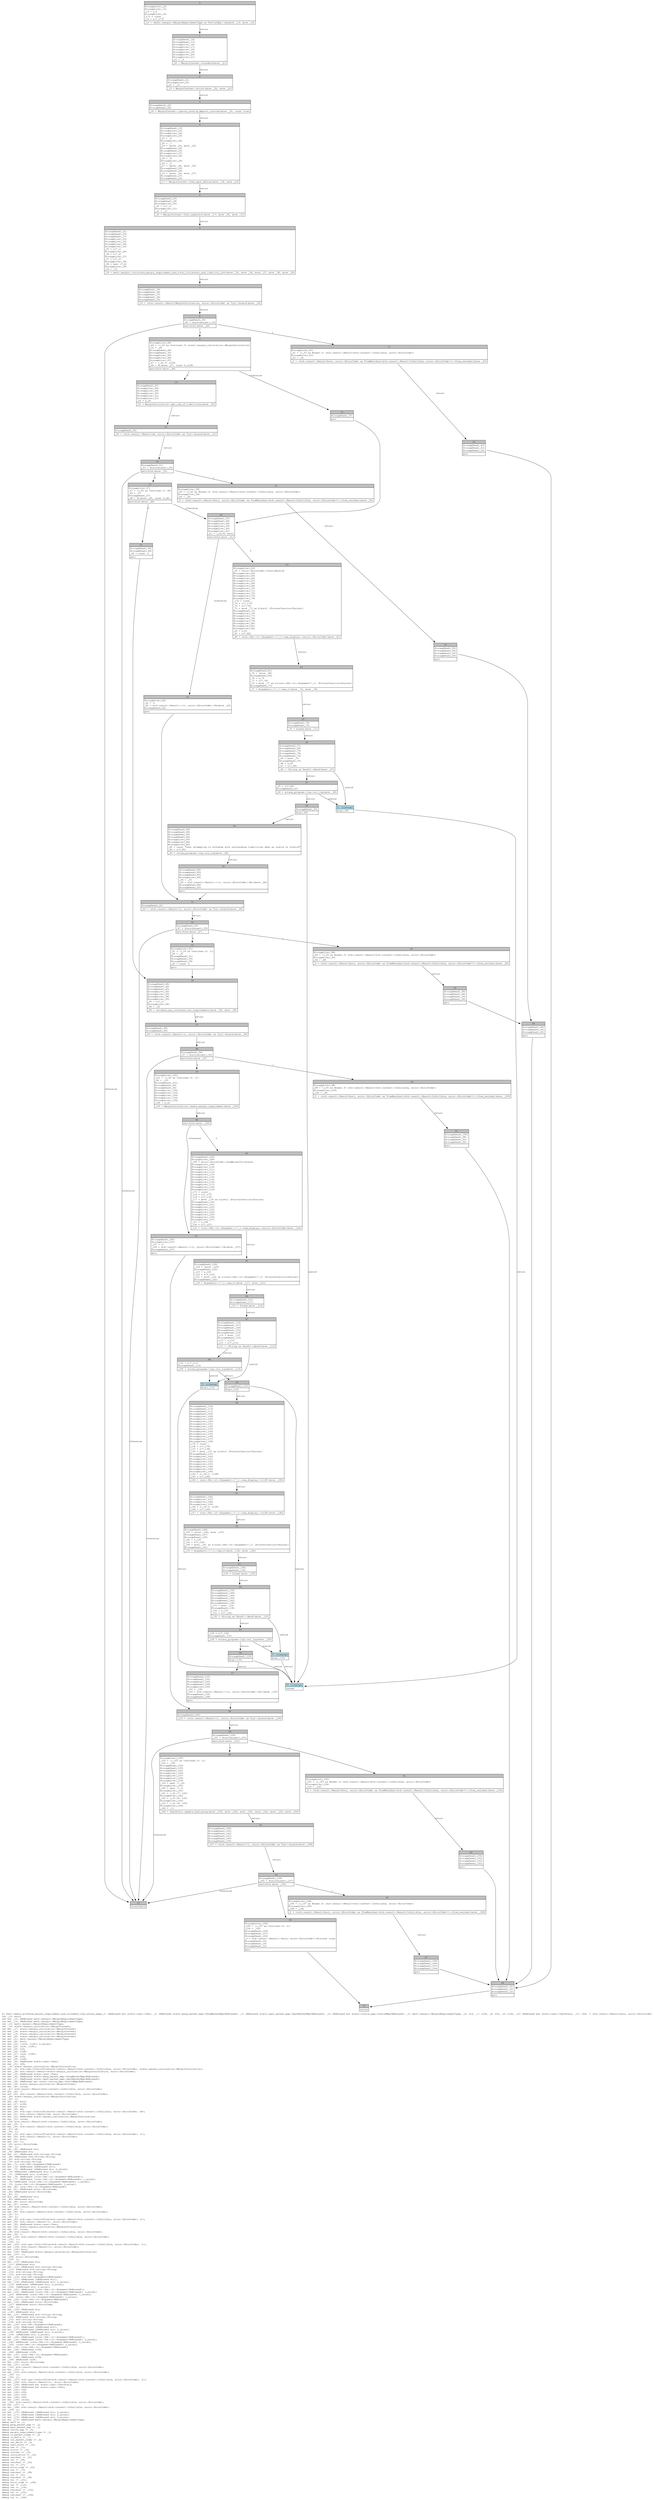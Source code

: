digraph Mir_0_4325 {
    graph [fontname="Courier, monospace"];
    node [fontname="Courier, monospace"];
    edge [fontname="Courier, monospace"];
    label=<fn User::meets_withdraw_margin_requirement_and_increment_fuel_bonus_swap(_1: &amp;ReErased mut state::user::User, _2: &amp;ReErased state::perp_market_map::PerpMarketMap&lt;ReErased&gt;, _3: &amp;ReErased state::spot_market_map::SpotMarketMap&lt;ReErased&gt;, _4: &amp;ReErased mut state::oracle_map::OracleMap&lt;ReErased&gt;, _5: math::margin::MarginRequirementType, _6: u16, _7: i128, _8: u16, _9: i128, _10: &amp;ReErased mut state::user::UserStats, _11: i64) -&gt; std::result::Result&lt;bool, error::ErrorCode&gt;<br align="left"/>let _12: bool;<br align="left"/>let mut _13: &amp;ReErased math::margin::MarginRequirementType;<br align="left"/>let mut _14: &amp;ReErased math::margin::MarginRequirementType;<br align="left"/>let _15: math::margin::MarginRequirementType;<br align="left"/>let _16: state::margin_calculation::MarginContext;<br align="left"/>let mut _17: state::margin_calculation::MarginContext;<br align="left"/>let mut _18: state::margin_calculation::MarginContext;<br align="left"/>let mut _19: state::margin_calculation::MarginContext;<br align="left"/>let mut _20: state::margin_calculation::MarginContext;<br align="left"/>let mut _21: math::margin::MarginRequirementType;<br align="left"/>let mut _22: bool;<br align="left"/>let mut _23: [(u16, i128); 2_usize];<br align="left"/>let mut _24: (u16, i128);<br align="left"/>let mut _25: u16;<br align="left"/>let mut _26: i128;<br align="left"/>let mut _27: (u16, i128);<br align="left"/>let mut _28: u16;<br align="left"/>let mut _29: i128;<br align="left"/>let mut _30: &amp;ReErased state::user::User;<br align="left"/>let mut _31: i64;<br align="left"/>let _32: state::margin_calculation::MarginCalculation;<br align="left"/>let mut _33: std::ops::ControlFlow&lt;std::result::Result&lt;std::convert::Infallible, error::ErrorCode&gt;, state::margin_calculation::MarginCalculation&gt;;<br align="left"/>let mut _34: std::result::Result&lt;state::margin_calculation::MarginCalculation, error::ErrorCode&gt;;<br align="left"/>let mut _35: &amp;ReErased state::user::User;<br align="left"/>let mut _36: &amp;ReErased state::perp_market_map::PerpMarketMap&lt;ReErased&gt;;<br align="left"/>let mut _37: &amp;ReErased state::spot_market_map::SpotMarketMap&lt;ReErased&gt;;<br align="left"/>let mut _38: &amp;ReErased mut state::oracle_map::OracleMap&lt;ReErased&gt;;<br align="left"/>let mut _39: state::margin_calculation::MarginContext;<br align="left"/>let mut _40: isize;<br align="left"/>let _41: std::result::Result&lt;std::convert::Infallible, error::ErrorCode&gt;;<br align="left"/>let mut _42: !;<br align="left"/>let mut _43: std::result::Result&lt;std::convert::Infallible, error::ErrorCode&gt;;<br align="left"/>let _44: state::margin_calculation::MarginCalculation;<br align="left"/>let _45: ();<br align="left"/>let mut _46: bool;<br align="left"/>let mut _47: u128;<br align="left"/>let mut _48: bool;<br align="left"/>let mut _49: u8;<br align="left"/>let mut _50: std::ops::ControlFlow&lt;std::result::Result&lt;std::convert::Infallible, error::ErrorCode&gt;, u8&gt;;<br align="left"/>let mut _51: std::result::Result&lt;u8, error::ErrorCode&gt;;<br align="left"/>let mut _52: &amp;ReErased state::margin_calculation::MarginCalculation;<br align="left"/>let mut _53: isize;<br align="left"/>let _54: std::result::Result&lt;std::convert::Infallible, error::ErrorCode&gt;;<br align="left"/>let mut _55: !;<br align="left"/>let mut _56: std::result::Result&lt;std::convert::Infallible, error::ErrorCode&gt;;<br align="left"/>let _57: u8;<br align="left"/>let _58: ();<br align="left"/>let mut _59: std::ops::ControlFlow&lt;std::result::Result&lt;std::convert::Infallible, error::ErrorCode&gt;, ()&gt;;<br align="left"/>let mut _60: std::result::Result&lt;(), error::ErrorCode&gt;;<br align="left"/>let mut _61: bool;<br align="left"/>let mut _62: ();<br align="left"/>let _63: error::ErrorCode;<br align="left"/>let _64: ();<br align="left"/>let mut _65: &amp;ReErased str;<br align="left"/>let _66: &amp;ReErased str;<br align="left"/>let mut _67: &amp;ReErased std::string::String;<br align="left"/>let _68: &amp;ReErased std::string::String;<br align="left"/>let _69: std::string::String;<br align="left"/>let _70: std::string::String;<br align="left"/>let mut _71: std::fmt::Arguments&lt;ReErased&gt;;<br align="left"/>let mut _72: &amp;ReErased [&amp;ReErased str];<br align="left"/>let mut _73: &amp;ReErased [&amp;ReErased str; 2_usize];<br align="left"/>let _74: &amp;ReErased [&amp;ReErased str; 2_usize];<br align="left"/>let _75: [&amp;ReErased str; 2_usize];<br align="left"/>let mut _76: &amp;ReErased [core::fmt::rt::Argument&lt;ReErased&gt;];<br align="left"/>let mut _77: &amp;ReErased [core::fmt::rt::Argument&lt;ReErased&gt;; 1_usize];<br align="left"/>let _78: &amp;ReErased [core::fmt::rt::Argument&lt;ReErased&gt;; 1_usize];<br align="left"/>let _79: [core::fmt::rt::Argument&lt;ReErased&gt;; 1_usize];<br align="left"/>let mut _80: core::fmt::rt::Argument&lt;ReErased&gt;;<br align="left"/>let mut _81: &amp;ReErased error::ErrorCode;<br align="left"/>let _82: &amp;ReErased error::ErrorCode;<br align="left"/>let _83: ();<br align="left"/>let mut _84: &amp;ReErased str;<br align="left"/>let _85: &amp;ReErased str;<br align="left"/>let mut _86: error::ErrorCode;<br align="left"/>let mut _87: isize;<br align="left"/>let _88: std::result::Result&lt;std::convert::Infallible, error::ErrorCode&gt;;<br align="left"/>let mut _89: !;<br align="left"/>let mut _90: std::result::Result&lt;std::convert::Infallible, error::ErrorCode&gt;;<br align="left"/>let _91: ();<br align="left"/>let _92: ();<br align="left"/>let mut _93: std::ops::ControlFlow&lt;std::result::Result&lt;std::convert::Infallible, error::ErrorCode&gt;, ()&gt;;<br align="left"/>let mut _94: std::result::Result&lt;(), error::ErrorCode&gt;;<br align="left"/>let mut _95: &amp;ReErased state::user::User;<br align="left"/>let mut _96: state::margin_calculation::MarginCalculation;<br align="left"/>let mut _97: isize;<br align="left"/>let _98: std::result::Result&lt;std::convert::Infallible, error::ErrorCode&gt;;<br align="left"/>let mut _99: !;<br align="left"/>let mut _100: std::result::Result&lt;std::convert::Infallible, error::ErrorCode&gt;;<br align="left"/>let _101: ();<br align="left"/>let _102: ();<br align="left"/>let mut _103: std::ops::ControlFlow&lt;std::result::Result&lt;std::convert::Infallible, error::ErrorCode&gt;, ()&gt;;<br align="left"/>let mut _104: std::result::Result&lt;(), error::ErrorCode&gt;;<br align="left"/>let mut _105: bool;<br align="left"/>let mut _106: &amp;ReErased state::margin_calculation::MarginCalculation;<br align="left"/>let mut _107: ();<br align="left"/>let _108: error::ErrorCode;<br align="left"/>let _109: ();<br align="left"/>let mut _110: &amp;ReErased str;<br align="left"/>let _111: &amp;ReErased str;<br align="left"/>let mut _112: &amp;ReErased std::string::String;<br align="left"/>let _113: &amp;ReErased std::string::String;<br align="left"/>let _114: std::string::String;<br align="left"/>let _115: std::string::String;<br align="left"/>let mut _116: std::fmt::Arguments&lt;ReErased&gt;;<br align="left"/>let mut _117: &amp;ReErased [&amp;ReErased str];<br align="left"/>let mut _118: &amp;ReErased [&amp;ReErased str; 2_usize];<br align="left"/>let _119: &amp;ReErased [&amp;ReErased str; 2_usize];<br align="left"/>let _120: [&amp;ReErased str; 2_usize];<br align="left"/>let mut _121: &amp;ReErased [core::fmt::rt::Argument&lt;ReErased&gt;];<br align="left"/>let mut _122: &amp;ReErased [core::fmt::rt::Argument&lt;ReErased&gt;; 1_usize];<br align="left"/>let _123: &amp;ReErased [core::fmt::rt::Argument&lt;ReErased&gt;; 1_usize];<br align="left"/>let _124: [core::fmt::rt::Argument&lt;ReErased&gt;; 1_usize];<br align="left"/>let mut _125: core::fmt::rt::Argument&lt;ReErased&gt;;<br align="left"/>let mut _126: &amp;ReErased error::ErrorCode;<br align="left"/>let _127: &amp;ReErased error::ErrorCode;<br align="left"/>let _128: ();<br align="left"/>let mut _129: &amp;ReErased str;<br align="left"/>let _130: &amp;ReErased str;<br align="left"/>let mut _131: &amp;ReErased std::string::String;<br align="left"/>let _132: &amp;ReErased std::string::String;<br align="left"/>let _133: std::string::String;<br align="left"/>let _134: std::string::String;<br align="left"/>let mut _135: std::fmt::Arguments&lt;ReErased&gt;;<br align="left"/>let mut _136: &amp;ReErased [&amp;ReErased str];<br align="left"/>let mut _137: &amp;ReErased [&amp;ReErased str; 2_usize];<br align="left"/>let _138: &amp;ReErased [&amp;ReErased str; 2_usize];<br align="left"/>let _139: [&amp;ReErased str; 2_usize];<br align="left"/>let mut _140: &amp;ReErased [core::fmt::rt::Argument&lt;ReErased&gt;];<br align="left"/>let mut _141: &amp;ReErased [core::fmt::rt::Argument&lt;ReErased&gt;; 2_usize];<br align="left"/>let _142: &amp;ReErased [core::fmt::rt::Argument&lt;ReErased&gt;; 2_usize];<br align="left"/>let _143: [core::fmt::rt::Argument&lt;ReErased&gt;; 2_usize];<br align="left"/>let mut _144: core::fmt::rt::Argument&lt;ReErased&gt;;<br align="left"/>let mut _145: &amp;ReErased i128;<br align="left"/>let _146: &amp;ReErased i128;<br align="left"/>let mut _147: core::fmt::rt::Argument&lt;ReErased&gt;;<br align="left"/>let mut _148: &amp;ReErased u128;<br align="left"/>let _149: &amp;ReErased u128;<br align="left"/>let mut _150: error::ErrorCode;<br align="left"/>let mut _151: isize;<br align="left"/>let _152: std::result::Result&lt;std::convert::Infallible, error::ErrorCode&gt;;<br align="left"/>let mut _153: !;<br align="left"/>let mut _154: std::result::Result&lt;std::convert::Infallible, error::ErrorCode&gt;;<br align="left"/>let _155: ();<br align="left"/>let _156: ();<br align="left"/>let mut _157: std::ops::ControlFlow&lt;std::result::Result&lt;std::convert::Infallible, error::ErrorCode&gt;, ()&gt;;<br align="left"/>let mut _158: std::result::Result&lt;(), error::ErrorCode&gt;;<br align="left"/>let mut _159: &amp;ReErased mut state::user::UserStats;<br align="left"/>let mut _160: &amp;ReErased mut state::user::User;<br align="left"/>let mut _161: u32;<br align="left"/>let mut _162: u32;<br align="left"/>let mut _163: u32;<br align="left"/>let mut _164: i64;<br align="left"/>let mut _165: isize;<br align="left"/>let _166: std::result::Result&lt;std::convert::Infallible, error::ErrorCode&gt;;<br align="left"/>let mut _167: !;<br align="left"/>let mut _168: std::result::Result&lt;std::convert::Infallible, error::ErrorCode&gt;;<br align="left"/>let _169: ();<br align="left"/>let mut _170: &amp;ReErased [&amp;ReErased str; 2_usize];<br align="left"/>let mut _171: &amp;ReErased [&amp;ReErased str; 2_usize];<br align="left"/>let mut _172: &amp;ReErased [&amp;ReErased str; 2_usize];<br align="left"/>let mut _173: &amp;ReErased math::margin::MarginRequirementType;<br align="left"/>debug self =&gt; _1;<br align="left"/>debug perp_market_map =&gt; _2;<br align="left"/>debug spot_market_map =&gt; _3;<br align="left"/>debug oracle_map =&gt; _4;<br align="left"/>debug margin_requirement_type =&gt; _5;<br align="left"/>debug in_market_index =&gt; _6;<br align="left"/>debug in_delta =&gt; _7;<br align="left"/>debug out_market_index =&gt; _8;<br align="left"/>debug out_delta =&gt; _9;<br align="left"/>debug user_stats =&gt; _10;<br align="left"/>debug now =&gt; _11;<br align="left"/>debug strict =&gt; _12;<br align="left"/>debug context =&gt; _16;<br align="left"/>debug calculation =&gt; _32;<br align="left"/>debug residual =&gt; _41;<br align="left"/>debug val =&gt; _44;<br align="left"/>debug residual =&gt; _54;<br align="left"/>debug val =&gt; _57;<br align="left"/>debug error_code =&gt; _63;<br align="left"/>debug res =&gt; _70;<br align="left"/>debug residual =&gt; _88;<br align="left"/>debug val =&gt; _91;<br align="left"/>debug residual =&gt; _98;<br align="left"/>debug val =&gt; _101;<br align="left"/>debug error_code =&gt; _108;<br align="left"/>debug res =&gt; _115;<br align="left"/>debug res =&gt; _134;<br align="left"/>debug residual =&gt; _152;<br align="left"/>debug val =&gt; _155;<br align="left"/>debug residual =&gt; _166;<br align="left"/>debug val =&gt; _169;<br align="left"/>>;
    bb0__0_4325 [shape="none", label=<<table border="0" cellborder="1" cellspacing="0"><tr><td bgcolor="gray" align="center" colspan="1">0</td></tr><tr><td align="left" balign="left">StorageLive(_12)<br/>StorageLive(_13)<br/>_13 = &amp;_5<br/>StorageLive(_14)<br/>_173 = const _<br/>_14 = &amp;(*_173)<br/></td></tr><tr><td align="left">_12 = &lt;math::margin::MarginRequirementType as PartialEq&gt;::eq(move _13, move _14)</td></tr></table>>];
    bb1__0_4325 [shape="none", label=<<table border="0" cellborder="1" cellspacing="0"><tr><td bgcolor="gray" align="center" colspan="1">1</td></tr><tr><td align="left" balign="left">StorageDead(_14)<br/>StorageDead(_13)<br/>StorageLive(_16)<br/>StorageLive(_17)<br/>StorageLive(_18)<br/>StorageLive(_19)<br/>StorageLive(_20)<br/>StorageLive(_21)<br/>_21 = _5<br/></td></tr><tr><td align="left">_20 = MarginContext::standard(move _21)</td></tr></table>>];
    bb2__0_4325 [shape="none", label=<<table border="0" cellborder="1" cellspacing="0"><tr><td bgcolor="gray" align="center" colspan="1">2</td></tr><tr><td align="left" balign="left">StorageDead(_21)<br/>StorageLive(_22)<br/>_22 = _12<br/></td></tr><tr><td align="left">_19 = MarginContext::strict(move _20, move _22)</td></tr></table>>];
    bb3__0_4325 [shape="none", label=<<table border="0" cellborder="1" cellspacing="0"><tr><td bgcolor="gray" align="center" colspan="1">3</td></tr><tr><td align="left" balign="left">StorageDead(_22)<br/>StorageDead(_20)<br/></td></tr><tr><td align="left">_18 = MarginContext::ignore_invalid_deposit_oracles(move _19, const true)</td></tr></table>>];
    bb4__0_4325 [shape="none", label=<<table border="0" cellborder="1" cellspacing="0"><tr><td bgcolor="gray" align="center" colspan="1">4</td></tr><tr><td align="left" balign="left">StorageDead(_19)<br/>StorageLive(_23)<br/>StorageLive(_24)<br/>StorageLive(_25)<br/>_25 = _6<br/>StorageLive(_26)<br/>_26 = _7<br/>_24 = (move _25, move _26)<br/>StorageDead(_26)<br/>StorageDead(_25)<br/>StorageLive(_27)<br/>StorageLive(_28)<br/>_28 = _8<br/>StorageLive(_29)<br/>_29 = _9<br/>_27 = (move _28, move _29)<br/>StorageDead(_29)<br/>StorageDead(_28)<br/>_23 = [move _24, move _27]<br/>StorageDead(_27)<br/>StorageDead(_24)<br/></td></tr><tr><td align="left">_17 = MarginContext::fuel_spot_deltas(move _18, move _23)</td></tr></table>>];
    bb5__0_4325 [shape="none", label=<<table border="0" cellborder="1" cellspacing="0"><tr><td bgcolor="gray" align="center" colspan="1">5</td></tr><tr><td align="left" balign="left">StorageDead(_23)<br/>StorageDead(_18)<br/>StorageLive(_30)<br/>_30 = &amp;(*_1)<br/>StorageLive(_31)<br/>_31 = _11<br/></td></tr><tr><td align="left">_16 = MarginContext::fuel_numerator(move _17, move _30, move _31)</td></tr></table>>];
    bb6__0_4325 [shape="none", label=<<table border="0" cellborder="1" cellspacing="0"><tr><td bgcolor="gray" align="center" colspan="1">6</td></tr><tr><td align="left" balign="left">StorageDead(_31)<br/>StorageDead(_30)<br/>StorageDead(_17)<br/>StorageLive(_32)<br/>StorageLive(_33)<br/>StorageLive(_34)<br/>StorageLive(_35)<br/>_35 = &amp;(*_1)<br/>StorageLive(_36)<br/>_36 = &amp;(*_2)<br/>StorageLive(_37)<br/>_37 = &amp;(*_3)<br/>StorageLive(_38)<br/>_38 = &amp;mut (*_4)<br/>StorageLive(_39)<br/>_39 = _16<br/></td></tr><tr><td align="left">_34 = math::margin::calculate_margin_requirement_and_total_collateral_and_liability_info(move _35, move _36, move _37, move _38, move _39)</td></tr></table>>];
    bb7__0_4325 [shape="none", label=<<table border="0" cellborder="1" cellspacing="0"><tr><td bgcolor="gray" align="center" colspan="1">7</td></tr><tr><td align="left" balign="left">StorageDead(_39)<br/>StorageDead(_38)<br/>StorageDead(_37)<br/>StorageDead(_36)<br/>StorageDead(_35)<br/></td></tr><tr><td align="left">_33 = &lt;std::result::Result&lt;MarginCalculation, error::ErrorCode&gt; as Try&gt;::branch(move _34)</td></tr></table>>];
    bb8__0_4325 [shape="none", label=<<table border="0" cellborder="1" cellspacing="0"><tr><td bgcolor="gray" align="center" colspan="1">8</td></tr><tr><td align="left" balign="left">StorageDead(_34)<br/>_40 = discriminant(_33)<br/></td></tr><tr><td align="left">switchInt(move _40)</td></tr></table>>];
    bb9__0_4325 [shape="none", label=<<table border="0" cellborder="1" cellspacing="0"><tr><td bgcolor="gray" align="center" colspan="1">9</td></tr><tr><td align="left" balign="left">StorageLive(_44)<br/>_44 = ((_33 as Continue).0: state::margin_calculation::MarginCalculation)<br/>_32 = _44<br/>StorageDead(_44)<br/>StorageDead(_33)<br/>StorageLive(_45)<br/>StorageLive(_46)<br/>StorageLive(_47)<br/>_47 = (_32.3: u128)<br/>_46 = Gt(move _47, const 0_u128)<br/></td></tr><tr><td align="left">switchInt(move _46)</td></tr></table>>];
    bb10__0_4325 [shape="none", label=<<table border="0" cellborder="1" cellspacing="0"><tr><td bgcolor="gray" align="center" colspan="1">10</td></tr><tr><td align="left">unreachable</td></tr></table>>];
    bb11__0_4325 [shape="none", label=<<table border="0" cellborder="1" cellspacing="0"><tr><td bgcolor="gray" align="center" colspan="1">11</td></tr><tr><td align="left" balign="left">StorageLive(_41)<br/>_41 = ((_33 as Break).0: std::result::Result&lt;std::convert::Infallible, error::ErrorCode&gt;)<br/>StorageLive(_43)<br/>_43 = _41<br/></td></tr><tr><td align="left">_0 = &lt;std::result::Result&lt;bool, error::ErrorCode&gt; as FromResidual&lt;std::result::Result&lt;Infallible, error::ErrorCode&gt;&gt;&gt;::from_residual(move _43)</td></tr></table>>];
    bb12__0_4325 [shape="none", label=<<table border="0" cellborder="1" cellspacing="0"><tr><td bgcolor="gray" align="center" colspan="1">12</td></tr><tr><td align="left" balign="left">StorageDead(_43)<br/>StorageDead(_41)<br/>StorageDead(_33)<br/></td></tr><tr><td align="left">goto</td></tr></table>>];
    bb13__0_4325 [shape="none", label=<<table border="0" cellborder="1" cellspacing="0"><tr><td bgcolor="gray" align="center" colspan="1">13</td></tr><tr><td align="left" balign="left">StorageDead(_47)<br/></td></tr><tr><td align="left">goto</td></tr></table>>];
    bb14__0_4325 [shape="none", label=<<table border="0" cellborder="1" cellspacing="0"><tr><td bgcolor="gray" align="center" colspan="1">14</td></tr><tr><td align="left" balign="left">StorageDead(_47)<br/>StorageLive(_48)<br/>StorageLive(_49)<br/>StorageLive(_50)<br/>StorageLive(_51)<br/>StorageLive(_52)<br/>_52 = &amp;_32<br/></td></tr><tr><td align="left">_51 = MarginCalculation::get_num_of_liabilities(move _52)</td></tr></table>>];
    bb15__0_4325 [shape="none", label=<<table border="0" cellborder="1" cellspacing="0"><tr><td bgcolor="gray" align="center" colspan="1">15</td></tr><tr><td align="left" balign="left">StorageDead(_52)<br/></td></tr><tr><td align="left">_50 = &lt;std::result::Result&lt;u8, error::ErrorCode&gt; as Try&gt;::branch(move _51)</td></tr></table>>];
    bb16__0_4325 [shape="none", label=<<table border="0" cellborder="1" cellspacing="0"><tr><td bgcolor="gray" align="center" colspan="1">16</td></tr><tr><td align="left" balign="left">StorageDead(_51)<br/>_53 = discriminant(_50)<br/></td></tr><tr><td align="left">switchInt(move _53)</td></tr></table>>];
    bb17__0_4325 [shape="none", label=<<table border="0" cellborder="1" cellspacing="0"><tr><td bgcolor="gray" align="center" colspan="1">17</td></tr><tr><td align="left" balign="left">StorageLive(_57)<br/>_57 = ((_50 as Continue).0: u8)<br/>_49 = _57<br/>StorageDead(_57)<br/>_48 = Gt(move _49, const 0_u8)<br/></td></tr><tr><td align="left">switchInt(move _48)</td></tr></table>>];
    bb18__0_4325 [shape="none", label=<<table border="0" cellborder="1" cellspacing="0"><tr><td bgcolor="gray" align="center" colspan="1">18</td></tr><tr><td align="left" balign="left">StorageLive(_54)<br/>_54 = ((_50 as Break).0: std::result::Result&lt;std::convert::Infallible, error::ErrorCode&gt;)<br/>StorageLive(_56)<br/>_56 = _54<br/></td></tr><tr><td align="left">_0 = &lt;std::result::Result&lt;bool, error::ErrorCode&gt; as FromResidual&lt;std::result::Result&lt;Infallible, error::ErrorCode&gt;&gt;&gt;::from_residual(move _56)</td></tr></table>>];
    bb19__0_4325 [shape="none", label=<<table border="0" cellborder="1" cellspacing="0"><tr><td bgcolor="gray" align="center" colspan="1">19</td></tr><tr><td align="left" balign="left">StorageDead(_56)<br/>StorageDead(_54)<br/>StorageDead(_50)<br/>StorageDead(_49)<br/></td></tr><tr><td align="left">goto</td></tr></table>>];
    bb20__0_4325 [shape="none", label=<<table border="0" cellborder="1" cellspacing="0"><tr><td bgcolor="gray" align="center" colspan="1">20</td></tr><tr><td align="left" balign="left">StorageDead(_50)<br/>StorageDead(_49)<br/>StorageLive(_58)<br/>StorageLive(_59)<br/>StorageLive(_60)<br/>StorageLive(_61)<br/>_61 = (_32.8: bool)<br/></td></tr><tr><td align="left">switchInt(move _61)</td></tr></table>>];
    bb21__0_4325 [shape="none", label=<<table border="0" cellborder="1" cellspacing="0"><tr><td bgcolor="gray" align="center" colspan="1">21</td></tr><tr><td align="left" balign="left">StorageDead(_50)<br/>StorageDead(_49)<br/>_45 = const ()<br/></td></tr><tr><td align="left">goto</td></tr></table>>];
    bb22__0_4325 [shape="none", label=<<table border="0" cellborder="1" cellspacing="0"><tr><td bgcolor="gray" align="center" colspan="1">22</td></tr><tr><td align="left" balign="left">StorageLive(_62)<br/>_62 = ()<br/>_60 = std::result::Result::&lt;(), error::ErrorCode&gt;::Ok(move _62)<br/>StorageDead(_62)<br/></td></tr><tr><td align="left">goto</td></tr></table>>];
    bb23__0_4325 [shape="none", label=<<table border="0" cellborder="1" cellspacing="0"><tr><td bgcolor="gray" align="center" colspan="1">23</td></tr><tr><td align="left" balign="left">StorageLive(_63)<br/>_63 = error::ErrorCode::InvalidOracle<br/>StorageLive(_64)<br/>StorageLive(_65)<br/>StorageLive(_66)<br/>StorageLive(_67)<br/>StorageLive(_68)<br/>StorageLive(_69)<br/>StorageLive(_70)<br/>StorageLive(_71)<br/>StorageLive(_72)<br/>StorageLive(_73)<br/>StorageLive(_74)<br/>_172 = const _<br/>_74 = &amp;(*_172)<br/>_73 = &amp;(*_74)<br/>_72 = move _73 as &amp;[&amp;str] (PointerCoercion(Unsize))<br/>StorageDead(_73)<br/>StorageLive(_76)<br/>StorageLive(_77)<br/>StorageLive(_78)<br/>StorageLive(_79)<br/>StorageLive(_80)<br/>StorageLive(_81)<br/>StorageLive(_82)<br/>_82 = &amp;_63<br/>_81 = &amp;(*_82)<br/></td></tr><tr><td align="left">_80 = core::fmt::rt::Argument::&lt;'_&gt;::new_display::&lt;error::ErrorCode&gt;(move _81)</td></tr></table>>];
    bb24__0_4325 [shape="none", label=<<table border="0" cellborder="1" cellspacing="0"><tr><td bgcolor="gray" align="center" colspan="1">24</td></tr><tr><td align="left" balign="left">StorageDead(_81)<br/>_79 = [move _80]<br/>StorageDead(_80)<br/>_78 = &amp;_79<br/>_77 = &amp;(*_78)<br/>_76 = move _77 as &amp;[core::fmt::rt::Argument&lt;'_&gt;] (PointerCoercion(Unsize))<br/>StorageDead(_77)<br/></td></tr><tr><td align="left">_71 = Arguments::&lt;'_&gt;::new_v1(move _72, move _76)</td></tr></table>>];
    bb25__0_4325 [shape="none", label=<<table border="0" cellborder="1" cellspacing="0"><tr><td bgcolor="gray" align="center" colspan="1">25</td></tr><tr><td align="left" balign="left">StorageDead(_76)<br/>StorageDead(_72)<br/></td></tr><tr><td align="left">_70 = format(move _71)</td></tr></table>>];
    bb26__0_4325 [shape="none", label=<<table border="0" cellborder="1" cellspacing="0"><tr><td bgcolor="gray" align="center" colspan="1">26</td></tr><tr><td align="left" balign="left">StorageDead(_71)<br/>StorageDead(_82)<br/>StorageDead(_79)<br/>StorageDead(_78)<br/>StorageDead(_74)<br/>_69 = move _70<br/>StorageDead(_70)<br/>_68 = &amp;_69<br/>_67 = &amp;(*_68)<br/></td></tr><tr><td align="left">_66 = &lt;String as Deref&gt;::deref(move _67)</td></tr></table>>];
    bb27__0_4325 [shape="none", label=<<table border="0" cellborder="1" cellspacing="0"><tr><td bgcolor="gray" align="center" colspan="1">27</td></tr><tr><td align="left" balign="left">_65 = &amp;(*_66)<br/>StorageDead(_67)<br/></td></tr><tr><td align="left">_64 = solana_program::log::sol_log(move _65)</td></tr></table>>];
    bb28__0_4325 [shape="none", label=<<table border="0" cellborder="1" cellspacing="0"><tr><td bgcolor="gray" align="center" colspan="1">28</td></tr><tr><td align="left" balign="left">StorageDead(_65)<br/></td></tr><tr><td align="left">drop(_69)</td></tr></table>>];
    bb29__0_4325 [shape="none", label=<<table border="0" cellborder="1" cellspacing="0"><tr><td bgcolor="gray" align="center" colspan="1">29</td></tr><tr><td align="left" balign="left">StorageDead(_69)<br/>StorageDead(_68)<br/>StorageDead(_66)<br/>StorageDead(_64)<br/>StorageLive(_83)<br/>StorageLive(_84)<br/>StorageLive(_85)<br/>_85 = const &quot;User attempting to withdraw with outstanding liabilities when an oracle is invalid&quot;<br/>_84 = &amp;(*_85)<br/></td></tr><tr><td align="left">_83 = solana_program::log::sol_log(move _84)</td></tr></table>>];
    bb30__0_4325 [shape="none", label=<<table border="0" cellborder="1" cellspacing="0"><tr><td bgcolor="gray" align="center" colspan="1">30</td></tr><tr><td align="left" balign="left">StorageDead(_84)<br/>StorageDead(_85)<br/>StorageDead(_83)<br/>StorageLive(_86)<br/>_86 = _63<br/>_60 = std::result::Result::&lt;(), error::ErrorCode&gt;::Err(move _86)<br/>StorageDead(_86)<br/>StorageDead(_63)<br/></td></tr><tr><td align="left">goto</td></tr></table>>];
    bb31__0_4325 [shape="none", label=<<table border="0" cellborder="1" cellspacing="0"><tr><td bgcolor="gray" align="center" colspan="1">31</td></tr><tr><td align="left" balign="left">StorageDead(_61)<br/></td></tr><tr><td align="left">_59 = &lt;std::result::Result&lt;(), error::ErrorCode&gt; as Try&gt;::branch(move _60)</td></tr></table>>];
    bb32__0_4325 [shape="none", label=<<table border="0" cellborder="1" cellspacing="0"><tr><td bgcolor="gray" align="center" colspan="1">32</td></tr><tr><td align="left" balign="left">StorageDead(_60)<br/>_87 = discriminant(_59)<br/></td></tr><tr><td align="left">switchInt(move _87)</td></tr></table>>];
    bb33__0_4325 [shape="none", label=<<table border="0" cellborder="1" cellspacing="0"><tr><td bgcolor="gray" align="center" colspan="1">33</td></tr><tr><td align="left" balign="left">StorageLive(_91)<br/>_91 = ((_59 as Continue).0: ())<br/>_58 = _91<br/>StorageDead(_91)<br/>StorageDead(_59)<br/>StorageDead(_58)<br/>_45 = const ()<br/></td></tr><tr><td align="left">goto</td></tr></table>>];
    bb34__0_4325 [shape="none", label=<<table border="0" cellborder="1" cellspacing="0"><tr><td bgcolor="gray" align="center" colspan="1">34</td></tr><tr><td align="left" balign="left">StorageLive(_88)<br/>_88 = ((_59 as Break).0: std::result::Result&lt;std::convert::Infallible, error::ErrorCode&gt;)<br/>StorageLive(_90)<br/>_90 = _88<br/></td></tr><tr><td align="left">_0 = &lt;std::result::Result&lt;bool, error::ErrorCode&gt; as FromResidual&lt;std::result::Result&lt;Infallible, error::ErrorCode&gt;&gt;&gt;::from_residual(move _90)</td></tr></table>>];
    bb35__0_4325 [shape="none", label=<<table border="0" cellborder="1" cellspacing="0"><tr><td bgcolor="gray" align="center" colspan="1">35</td></tr><tr><td align="left" balign="left">StorageDead(_90)<br/>StorageDead(_88)<br/>StorageDead(_59)<br/>StorageDead(_58)<br/></td></tr><tr><td align="left">goto</td></tr></table>>];
    bb36__0_4325 [shape="none", label=<<table border="0" cellborder="1" cellspacing="0"><tr><td bgcolor="gray" align="center" colspan="1">36</td></tr><tr><td align="left" balign="left">StorageDead(_48)<br/>StorageDead(_46)<br/>StorageDead(_45)<br/>StorageLive(_92)<br/>StorageLive(_93)<br/>StorageLive(_94)<br/>StorageLive(_95)<br/>_95 = &amp;(*_1)<br/>StorageLive(_96)<br/>_96 = _32<br/></td></tr><tr><td align="left">_94 = validate_any_isolated_tier_requirements(move _95, move _96)</td></tr></table>>];
    bb37__0_4325 [shape="none", label=<<table border="0" cellborder="1" cellspacing="0"><tr><td bgcolor="gray" align="center" colspan="1">37</td></tr><tr><td align="left" balign="left">StorageDead(_96)<br/>StorageDead(_95)<br/></td></tr><tr><td align="left">_93 = &lt;std::result::Result&lt;(), error::ErrorCode&gt; as Try&gt;::branch(move _94)</td></tr></table>>];
    bb38__0_4325 [shape="none", label=<<table border="0" cellborder="1" cellspacing="0"><tr><td bgcolor="gray" align="center" colspan="1">38</td></tr><tr><td align="left" balign="left">StorageDead(_94)<br/>_97 = discriminant(_93)<br/></td></tr><tr><td align="left">switchInt(move _97)</td></tr></table>>];
    bb39__0_4325 [shape="none", label=<<table border="0" cellborder="1" cellspacing="0"><tr><td bgcolor="gray" align="center" colspan="1">39</td></tr><tr><td align="left" balign="left">StorageLive(_101)<br/>_101 = ((_93 as Continue).0: ())<br/>_92 = _101<br/>StorageDead(_101)<br/>StorageDead(_93)<br/>StorageDead(_92)<br/>StorageLive(_102)<br/>StorageLive(_103)<br/>StorageLive(_104)<br/>StorageLive(_105)<br/>StorageLive(_106)<br/>_106 = &amp;_32<br/></td></tr><tr><td align="left">_105 = MarginCalculation::meets_margin_requirement(move _106)</td></tr></table>>];
    bb40__0_4325 [shape="none", label=<<table border="0" cellborder="1" cellspacing="0"><tr><td bgcolor="gray" align="center" colspan="1">40</td></tr><tr><td align="left" balign="left">StorageLive(_98)<br/>_98 = ((_93 as Break).0: std::result::Result&lt;std::convert::Infallible, error::ErrorCode&gt;)<br/>StorageLive(_100)<br/>_100 = _98<br/></td></tr><tr><td align="left">_0 = &lt;std::result::Result&lt;bool, error::ErrorCode&gt; as FromResidual&lt;std::result::Result&lt;Infallible, error::ErrorCode&gt;&gt;&gt;::from_residual(move _100)</td></tr></table>>];
    bb41__0_4325 [shape="none", label=<<table border="0" cellborder="1" cellspacing="0"><tr><td bgcolor="gray" align="center" colspan="1">41</td></tr><tr><td align="left" balign="left">StorageDead(_100)<br/>StorageDead(_98)<br/>StorageDead(_93)<br/>StorageDead(_92)<br/></td></tr><tr><td align="left">goto</td></tr></table>>];
    bb42__0_4325 [shape="none", label=<<table border="0" cellborder="1" cellspacing="0"><tr><td bgcolor="gray" align="center" colspan="1">42</td></tr><tr><td align="left">switchInt(move _105)</td></tr></table>>];
    bb43__0_4325 [shape="none", label=<<table border="0" cellborder="1" cellspacing="0"><tr><td bgcolor="gray" align="center" colspan="1">43</td></tr><tr><td align="left" balign="left">StorageDead(_106)<br/>StorageLive(_107)<br/>_107 = ()<br/>_104 = std::result::Result::&lt;(), error::ErrorCode&gt;::Ok(move _107)<br/>StorageDead(_107)<br/></td></tr><tr><td align="left">goto</td></tr></table>>];
    bb44__0_4325 [shape="none", label=<<table border="0" cellborder="1" cellspacing="0"><tr><td bgcolor="gray" align="center" colspan="1">44</td></tr><tr><td align="left" balign="left">StorageDead(_106)<br/>StorageLive(_108)<br/>_108 = error::ErrorCode::InsufficientCollateral<br/>StorageLive(_109)<br/>StorageLive(_110)<br/>StorageLive(_111)<br/>StorageLive(_112)<br/>StorageLive(_113)<br/>StorageLive(_114)<br/>StorageLive(_115)<br/>StorageLive(_116)<br/>StorageLive(_117)<br/>StorageLive(_118)<br/>StorageLive(_119)<br/>_171 = const _<br/>_119 = &amp;(*_171)<br/>_118 = &amp;(*_119)<br/>_117 = move _118 as &amp;[&amp;str] (PointerCoercion(Unsize))<br/>StorageDead(_118)<br/>StorageLive(_121)<br/>StorageLive(_122)<br/>StorageLive(_123)<br/>StorageLive(_124)<br/>StorageLive(_125)<br/>StorageLive(_126)<br/>StorageLive(_127)<br/>_127 = &amp;_108<br/>_126 = &amp;(*_127)<br/></td></tr><tr><td align="left">_125 = core::fmt::rt::Argument::&lt;'_&gt;::new_display::&lt;error::ErrorCode&gt;(move _126)</td></tr></table>>];
    bb45__0_4325 [shape="none", label=<<table border="0" cellborder="1" cellspacing="0"><tr><td bgcolor="gray" align="center" colspan="1">45</td></tr><tr><td align="left" balign="left">StorageDead(_126)<br/>_124 = [move _125]<br/>StorageDead(_125)<br/>_123 = &amp;_124<br/>_122 = &amp;(*_123)<br/>_121 = move _122 as &amp;[core::fmt::rt::Argument&lt;'_&gt;] (PointerCoercion(Unsize))<br/>StorageDead(_122)<br/></td></tr><tr><td align="left">_116 = Arguments::&lt;'_&gt;::new_v1(move _117, move _121)</td></tr></table>>];
    bb46__0_4325 [shape="none", label=<<table border="0" cellborder="1" cellspacing="0"><tr><td bgcolor="gray" align="center" colspan="1">46</td></tr><tr><td align="left" balign="left">StorageDead(_121)<br/>StorageDead(_117)<br/></td></tr><tr><td align="left">_115 = format(move _116)</td></tr></table>>];
    bb47__0_4325 [shape="none", label=<<table border="0" cellborder="1" cellspacing="0"><tr><td bgcolor="gray" align="center" colspan="1">47</td></tr><tr><td align="left" balign="left">StorageDead(_116)<br/>StorageDead(_127)<br/>StorageDead(_124)<br/>StorageDead(_123)<br/>StorageDead(_119)<br/>_114 = move _115<br/>StorageDead(_115)<br/>_113 = &amp;_114<br/>_112 = &amp;(*_113)<br/></td></tr><tr><td align="left">_111 = &lt;String as Deref&gt;::deref(move _112)</td></tr></table>>];
    bb48__0_4325 [shape="none", label=<<table border="0" cellborder="1" cellspacing="0"><tr><td bgcolor="gray" align="center" colspan="1">48</td></tr><tr><td align="left" balign="left">_110 = &amp;(*_111)<br/>StorageDead(_112)<br/></td></tr><tr><td align="left">_109 = solana_program::log::sol_log(move _110)</td></tr></table>>];
    bb49__0_4325 [shape="none", label=<<table border="0" cellborder="1" cellspacing="0"><tr><td bgcolor="gray" align="center" colspan="1">49</td></tr><tr><td align="left" balign="left">StorageDead(_110)<br/></td></tr><tr><td align="left">drop(_114)</td></tr></table>>];
    bb50__0_4325 [shape="none", label=<<table border="0" cellborder="1" cellspacing="0"><tr><td bgcolor="gray" align="center" colspan="1">50</td></tr><tr><td align="left" balign="left">StorageDead(_114)<br/>StorageDead(_113)<br/>StorageDead(_111)<br/>StorageDead(_109)<br/>StorageLive(_128)<br/>StorageLive(_129)<br/>StorageLive(_130)<br/>StorageLive(_131)<br/>StorageLive(_132)<br/>StorageLive(_133)<br/>StorageLive(_134)<br/>StorageLive(_135)<br/>StorageLive(_136)<br/>StorageLive(_137)<br/>StorageLive(_138)<br/>_170 = const _<br/>_138 = &amp;(*_170)<br/>_137 = &amp;(*_138)<br/>_136 = move _137 as &amp;[&amp;str] (PointerCoercion(Unsize))<br/>StorageDead(_137)<br/>StorageLive(_140)<br/>StorageLive(_141)<br/>StorageLive(_142)<br/>StorageLive(_143)<br/>StorageLive(_144)<br/>StorageLive(_145)<br/>StorageLive(_146)<br/>_146 = &amp;(_32.1: i128)<br/>_145 = &amp;(*_146)<br/></td></tr><tr><td align="left">_144 = core::fmt::rt::Argument::&lt;'_&gt;::new_display::&lt;i128&gt;(move _145)</td></tr></table>>];
    bb51__0_4325 [shape="none", label=<<table border="0" cellborder="1" cellspacing="0"><tr><td bgcolor="gray" align="center" colspan="1">51</td></tr><tr><td align="left" balign="left">StorageDead(_145)<br/>StorageLive(_147)<br/>StorageLive(_148)<br/>StorageLive(_149)<br/>_149 = &amp;(_32.3: u128)<br/>_148 = &amp;(*_149)<br/></td></tr><tr><td align="left">_147 = core::fmt::rt::Argument::&lt;'_&gt;::new_display::&lt;u128&gt;(move _148)</td></tr></table>>];
    bb52__0_4325 [shape="none", label=<<table border="0" cellborder="1" cellspacing="0"><tr><td bgcolor="gray" align="center" colspan="1">52</td></tr><tr><td align="left" balign="left">StorageDead(_148)<br/>_143 = [move _144, move _147]<br/>StorageDead(_147)<br/>StorageDead(_144)<br/>_142 = &amp;_143<br/>_141 = &amp;(*_142)<br/>_140 = move _141 as &amp;[core::fmt::rt::Argument&lt;'_&gt;] (PointerCoercion(Unsize))<br/>StorageDead(_141)<br/></td></tr><tr><td align="left">_135 = Arguments::&lt;'_&gt;::new_v1(move _136, move _140)</td></tr></table>>];
    bb53__0_4325 [shape="none", label=<<table border="0" cellborder="1" cellspacing="0"><tr><td bgcolor="gray" align="center" colspan="1">53</td></tr><tr><td align="left" balign="left">StorageDead(_140)<br/>StorageDead(_136)<br/></td></tr><tr><td align="left">_134 = format(move _135)</td></tr></table>>];
    bb54__0_4325 [shape="none", label=<<table border="0" cellborder="1" cellspacing="0"><tr><td bgcolor="gray" align="center" colspan="1">54</td></tr><tr><td align="left" balign="left">StorageDead(_135)<br/>StorageDead(_149)<br/>StorageDead(_146)<br/>StorageDead(_143)<br/>StorageDead(_142)<br/>StorageDead(_138)<br/>_133 = move _134<br/>StorageDead(_134)<br/>_132 = &amp;_133<br/>_131 = &amp;(*_132)<br/></td></tr><tr><td align="left">_130 = &lt;String as Deref&gt;::deref(move _131)</td></tr></table>>];
    bb55__0_4325 [shape="none", label=<<table border="0" cellborder="1" cellspacing="0"><tr><td bgcolor="gray" align="center" colspan="1">55</td></tr><tr><td align="left" balign="left">_129 = &amp;(*_130)<br/>StorageDead(_131)<br/></td></tr><tr><td align="left">_128 = solana_program::log::sol_log(move _129)</td></tr></table>>];
    bb56__0_4325 [shape="none", label=<<table border="0" cellborder="1" cellspacing="0"><tr><td bgcolor="gray" align="center" colspan="1">56</td></tr><tr><td align="left" balign="left">StorageDead(_129)<br/></td></tr><tr><td align="left">drop(_133)</td></tr></table>>];
    bb57__0_4325 [shape="none", label=<<table border="0" cellborder="1" cellspacing="0"><tr><td bgcolor="gray" align="center" colspan="1">57</td></tr><tr><td align="left" balign="left">StorageDead(_133)<br/>StorageDead(_132)<br/>StorageDead(_130)<br/>StorageDead(_128)<br/>StorageLive(_150)<br/>_150 = _108<br/>_104 = std::result::Result::&lt;(), error::ErrorCode&gt;::Err(move _150)<br/>StorageDead(_150)<br/>StorageDead(_108)<br/></td></tr><tr><td align="left">goto</td></tr></table>>];
    bb58__0_4325 [shape="none", label=<<table border="0" cellborder="1" cellspacing="0"><tr><td bgcolor="gray" align="center" colspan="1">58</td></tr><tr><td align="left" balign="left">StorageDead(_105)<br/></td></tr><tr><td align="left">_103 = &lt;std::result::Result&lt;(), error::ErrorCode&gt; as Try&gt;::branch(move _104)</td></tr></table>>];
    bb59__0_4325 [shape="none", label=<<table border="0" cellborder="1" cellspacing="0"><tr><td bgcolor="gray" align="center" colspan="1">59</td></tr><tr><td align="left" balign="left">StorageDead(_104)<br/>_151 = discriminant(_103)<br/></td></tr><tr><td align="left">switchInt(move _151)</td></tr></table>>];
    bb60__0_4325 [shape="none", label=<<table border="0" cellborder="1" cellspacing="0"><tr><td bgcolor="gray" align="center" colspan="1">60</td></tr><tr><td align="left" balign="left">StorageLive(_155)<br/>_155 = ((_103 as Continue).0: ())<br/>_102 = _155<br/>StorageDead(_155)<br/>StorageDead(_103)<br/>StorageDead(_102)<br/>StorageLive(_156)<br/>StorageLive(_157)<br/>StorageLive(_158)<br/>StorageLive(_159)<br/>_159 = &amp;mut (*_10)<br/>StorageLive(_160)<br/>_160 = &amp;mut (*_1)<br/>StorageLive(_161)<br/>_161 = (_32.17: u32)<br/>StorageLive(_162)<br/>_162 = (_32.18: u32)<br/>StorageLive(_163)<br/>_163 = (_32.19: u32)<br/>StorageLive(_164)<br/>_164 = _11<br/></td></tr><tr><td align="left">_158 = UserStats::update_fuel_bonus(move _159, move _160, move _161, move _162, move _163, move _164)</td></tr></table>>];
    bb61__0_4325 [shape="none", label=<<table border="0" cellborder="1" cellspacing="0"><tr><td bgcolor="gray" align="center" colspan="1">61</td></tr><tr><td align="left" balign="left">StorageLive(_152)<br/>_152 = ((_103 as Break).0: std::result::Result&lt;std::convert::Infallible, error::ErrorCode&gt;)<br/>StorageLive(_154)<br/>_154 = _152<br/></td></tr><tr><td align="left">_0 = &lt;std::result::Result&lt;bool, error::ErrorCode&gt; as FromResidual&lt;std::result::Result&lt;Infallible, error::ErrorCode&gt;&gt;&gt;::from_residual(move _154)</td></tr></table>>];
    bb62__0_4325 [shape="none", label=<<table border="0" cellborder="1" cellspacing="0"><tr><td bgcolor="gray" align="center" colspan="1">62</td></tr><tr><td align="left" balign="left">StorageDead(_154)<br/>StorageDead(_152)<br/>StorageDead(_103)<br/>StorageDead(_102)<br/></td></tr><tr><td align="left">goto</td></tr></table>>];
    bb63__0_4325 [shape="none", label=<<table border="0" cellborder="1" cellspacing="0"><tr><td bgcolor="gray" align="center" colspan="1">63</td></tr><tr><td align="left" balign="left">StorageDead(_164)<br/>StorageDead(_163)<br/>StorageDead(_162)<br/>StorageDead(_161)<br/>StorageDead(_160)<br/>StorageDead(_159)<br/></td></tr><tr><td align="left">_157 = &lt;std::result::Result&lt;(), error::ErrorCode&gt; as Try&gt;::branch(move _158)</td></tr></table>>];
    bb64__0_4325 [shape="none", label=<<table border="0" cellborder="1" cellspacing="0"><tr><td bgcolor="gray" align="center" colspan="1">64</td></tr><tr><td align="left" balign="left">StorageDead(_158)<br/>_165 = discriminant(_157)<br/></td></tr><tr><td align="left">switchInt(move _165)</td></tr></table>>];
    bb65__0_4325 [shape="none", label=<<table border="0" cellborder="1" cellspacing="0"><tr><td bgcolor="gray" align="center" colspan="1">65</td></tr><tr><td align="left" balign="left">StorageLive(_169)<br/>_169 = ((_157 as Continue).0: ())<br/>_156 = _169<br/>StorageDead(_169)<br/>StorageDead(_157)<br/>StorageDead(_156)<br/>_0 = std::result::Result::&lt;bool, error::ErrorCode&gt;::Ok(const true)<br/>StorageDead(_32)<br/>StorageDead(_16)<br/>StorageDead(_12)<br/></td></tr><tr><td align="left">goto</td></tr></table>>];
    bb66__0_4325 [shape="none", label=<<table border="0" cellborder="1" cellspacing="0"><tr><td bgcolor="gray" align="center" colspan="1">66</td></tr><tr><td align="left" balign="left">StorageLive(_166)<br/>_166 = ((_157 as Break).0: std::result::Result&lt;std::convert::Infallible, error::ErrorCode&gt;)<br/>StorageLive(_168)<br/>_168 = _166<br/></td></tr><tr><td align="left">_0 = &lt;std::result::Result&lt;bool, error::ErrorCode&gt; as FromResidual&lt;std::result::Result&lt;Infallible, error::ErrorCode&gt;&gt;&gt;::from_residual(move _168)</td></tr></table>>];
    bb67__0_4325 [shape="none", label=<<table border="0" cellborder="1" cellspacing="0"><tr><td bgcolor="gray" align="center" colspan="1">67</td></tr><tr><td align="left" balign="left">StorageDead(_168)<br/>StorageDead(_166)<br/>StorageDead(_157)<br/>StorageDead(_156)<br/></td></tr><tr><td align="left">goto</td></tr></table>>];
    bb68__0_4325 [shape="none", label=<<table border="0" cellborder="1" cellspacing="0"><tr><td bgcolor="gray" align="center" colspan="1">68</td></tr><tr><td align="left" balign="left">StorageDead(_48)<br/>StorageDead(_46)<br/>StorageDead(_45)<br/></td></tr><tr><td align="left">goto</td></tr></table>>];
    bb69__0_4325 [shape="none", label=<<table border="0" cellborder="1" cellspacing="0"><tr><td bgcolor="gray" align="center" colspan="1">69</td></tr><tr><td align="left" balign="left">StorageDead(_32)<br/>StorageDead(_16)<br/>StorageDead(_12)<br/></td></tr><tr><td align="left">goto</td></tr></table>>];
    bb70__0_4325 [shape="none", label=<<table border="0" cellborder="1" cellspacing="0"><tr><td bgcolor="gray" align="center" colspan="1">70</td></tr><tr><td align="left">return</td></tr></table>>];
    bb71__0_4325 [shape="none", label=<<table border="0" cellborder="1" cellspacing="0"><tr><td bgcolor="lightblue" align="center" colspan="1">71 (cleanup)</td></tr><tr><td align="left">drop(_133)</td></tr></table>>];
    bb72__0_4325 [shape="none", label=<<table border="0" cellborder="1" cellspacing="0"><tr><td bgcolor="lightblue" align="center" colspan="1">72 (cleanup)</td></tr><tr><td align="left">drop(_114)</td></tr></table>>];
    bb73__0_4325 [shape="none", label=<<table border="0" cellborder="1" cellspacing="0"><tr><td bgcolor="lightblue" align="center" colspan="1">73 (cleanup)</td></tr><tr><td align="left">drop(_69)</td></tr></table>>];
    bb74__0_4325 [shape="none", label=<<table border="0" cellborder="1" cellspacing="0"><tr><td bgcolor="lightblue" align="center" colspan="1">74 (cleanup)</td></tr><tr><td align="left">resume</td></tr></table>>];
    bb0__0_4325 -> bb1__0_4325 [label="return"];
    bb1__0_4325 -> bb2__0_4325 [label="return"];
    bb2__0_4325 -> bb3__0_4325 [label="return"];
    bb3__0_4325 -> bb4__0_4325 [label="return"];
    bb4__0_4325 -> bb5__0_4325 [label="return"];
    bb5__0_4325 -> bb6__0_4325 [label="return"];
    bb6__0_4325 -> bb7__0_4325 [label="return"];
    bb7__0_4325 -> bb8__0_4325 [label="return"];
    bb8__0_4325 -> bb9__0_4325 [label="0"];
    bb8__0_4325 -> bb11__0_4325 [label="1"];
    bb8__0_4325 -> bb10__0_4325 [label="otherwise"];
    bb9__0_4325 -> bb14__0_4325 [label="0"];
    bb9__0_4325 -> bb13__0_4325 [label="otherwise"];
    bb11__0_4325 -> bb12__0_4325 [label="return"];
    bb12__0_4325 -> bb69__0_4325 [label=""];
    bb13__0_4325 -> bb20__0_4325 [label=""];
    bb14__0_4325 -> bb15__0_4325 [label="return"];
    bb15__0_4325 -> bb16__0_4325 [label="return"];
    bb16__0_4325 -> bb17__0_4325 [label="0"];
    bb16__0_4325 -> bb18__0_4325 [label="1"];
    bb16__0_4325 -> bb10__0_4325 [label="otherwise"];
    bb17__0_4325 -> bb21__0_4325 [label="0"];
    bb17__0_4325 -> bb20__0_4325 [label="otherwise"];
    bb18__0_4325 -> bb19__0_4325 [label="return"];
    bb19__0_4325 -> bb68__0_4325 [label=""];
    bb20__0_4325 -> bb23__0_4325 [label="0"];
    bb20__0_4325 -> bb22__0_4325 [label="otherwise"];
    bb21__0_4325 -> bb36__0_4325 [label=""];
    bb22__0_4325 -> bb31__0_4325 [label=""];
    bb23__0_4325 -> bb24__0_4325 [label="return"];
    bb24__0_4325 -> bb25__0_4325 [label="return"];
    bb25__0_4325 -> bb26__0_4325 [label="return"];
    bb26__0_4325 -> bb27__0_4325 [label="return"];
    bb26__0_4325 -> bb73__0_4325 [label="unwind"];
    bb27__0_4325 -> bb28__0_4325 [label="return"];
    bb27__0_4325 -> bb73__0_4325 [label="unwind"];
    bb28__0_4325 -> bb29__0_4325 [label="return"];
    bb28__0_4325 -> bb74__0_4325 [label="unwind"];
    bb29__0_4325 -> bb30__0_4325 [label="return"];
    bb30__0_4325 -> bb31__0_4325 [label=""];
    bb31__0_4325 -> bb32__0_4325 [label="return"];
    bb32__0_4325 -> bb33__0_4325 [label="0"];
    bb32__0_4325 -> bb34__0_4325 [label="1"];
    bb32__0_4325 -> bb10__0_4325 [label="otherwise"];
    bb33__0_4325 -> bb36__0_4325 [label=""];
    bb34__0_4325 -> bb35__0_4325 [label="return"];
    bb35__0_4325 -> bb68__0_4325 [label=""];
    bb36__0_4325 -> bb37__0_4325 [label="return"];
    bb37__0_4325 -> bb38__0_4325 [label="return"];
    bb38__0_4325 -> bb39__0_4325 [label="0"];
    bb38__0_4325 -> bb40__0_4325 [label="1"];
    bb38__0_4325 -> bb10__0_4325 [label="otherwise"];
    bb39__0_4325 -> bb42__0_4325 [label="return"];
    bb40__0_4325 -> bb41__0_4325 [label="return"];
    bb41__0_4325 -> bb69__0_4325 [label=""];
    bb42__0_4325 -> bb44__0_4325 [label="0"];
    bb42__0_4325 -> bb43__0_4325 [label="otherwise"];
    bb43__0_4325 -> bb58__0_4325 [label=""];
    bb44__0_4325 -> bb45__0_4325 [label="return"];
    bb45__0_4325 -> bb46__0_4325 [label="return"];
    bb46__0_4325 -> bb47__0_4325 [label="return"];
    bb47__0_4325 -> bb48__0_4325 [label="return"];
    bb47__0_4325 -> bb72__0_4325 [label="unwind"];
    bb48__0_4325 -> bb49__0_4325 [label="return"];
    bb48__0_4325 -> bb72__0_4325 [label="unwind"];
    bb49__0_4325 -> bb50__0_4325 [label="return"];
    bb49__0_4325 -> bb74__0_4325 [label="unwind"];
    bb50__0_4325 -> bb51__0_4325 [label="return"];
    bb51__0_4325 -> bb52__0_4325 [label="return"];
    bb52__0_4325 -> bb53__0_4325 [label="return"];
    bb53__0_4325 -> bb54__0_4325 [label="return"];
    bb54__0_4325 -> bb55__0_4325 [label="return"];
    bb54__0_4325 -> bb71__0_4325 [label="unwind"];
    bb55__0_4325 -> bb56__0_4325 [label="return"];
    bb55__0_4325 -> bb71__0_4325 [label="unwind"];
    bb56__0_4325 -> bb57__0_4325 [label="return"];
    bb56__0_4325 -> bb74__0_4325 [label="unwind"];
    bb57__0_4325 -> bb58__0_4325 [label=""];
    bb58__0_4325 -> bb59__0_4325 [label="return"];
    bb59__0_4325 -> bb60__0_4325 [label="0"];
    bb59__0_4325 -> bb61__0_4325 [label="1"];
    bb59__0_4325 -> bb10__0_4325 [label="otherwise"];
    bb60__0_4325 -> bb63__0_4325 [label="return"];
    bb61__0_4325 -> bb62__0_4325 [label="return"];
    bb62__0_4325 -> bb69__0_4325 [label=""];
    bb63__0_4325 -> bb64__0_4325 [label="return"];
    bb64__0_4325 -> bb65__0_4325 [label="0"];
    bb64__0_4325 -> bb66__0_4325 [label="1"];
    bb64__0_4325 -> bb10__0_4325 [label="otherwise"];
    bb65__0_4325 -> bb70__0_4325 [label=""];
    bb66__0_4325 -> bb67__0_4325 [label="return"];
    bb67__0_4325 -> bb69__0_4325 [label=""];
    bb68__0_4325 -> bb69__0_4325 [label=""];
    bb69__0_4325 -> bb70__0_4325 [label=""];
    bb71__0_4325 -> bb74__0_4325 [label="return"];
    bb72__0_4325 -> bb74__0_4325 [label="return"];
    bb73__0_4325 -> bb74__0_4325 [label="return"];
}
